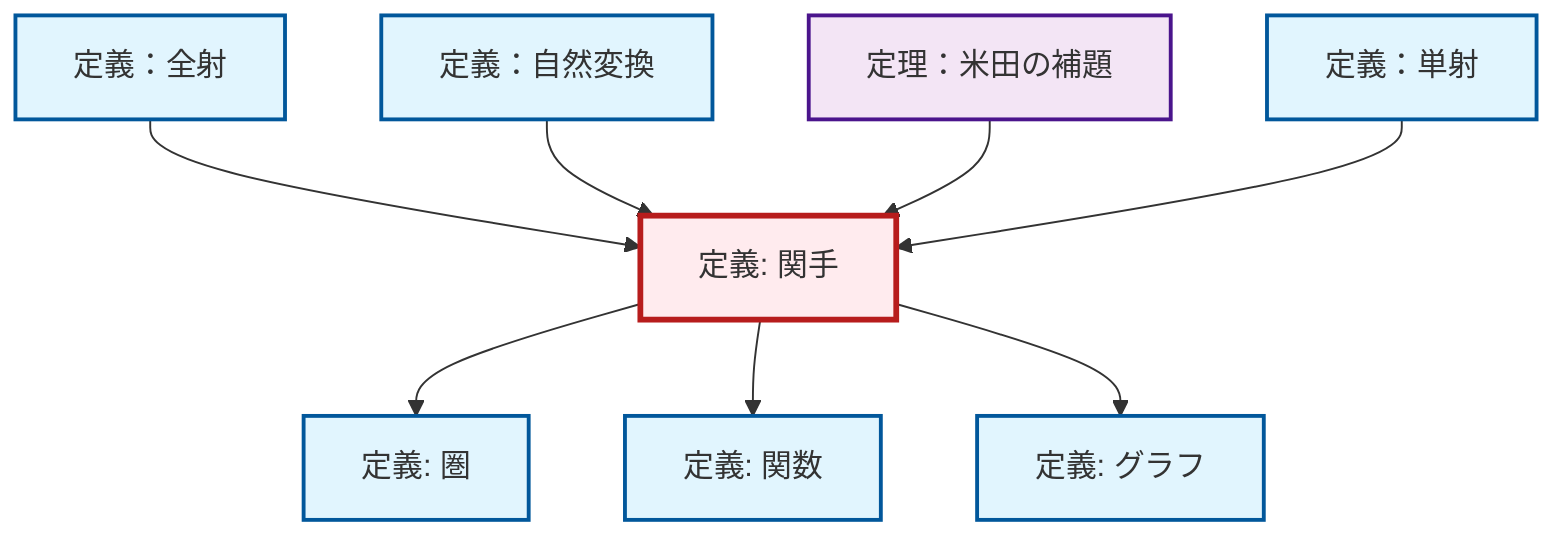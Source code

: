 graph TD
    classDef definition fill:#e1f5fe,stroke:#01579b,stroke-width:2px
    classDef theorem fill:#f3e5f5,stroke:#4a148c,stroke-width:2px
    classDef axiom fill:#fff3e0,stroke:#e65100,stroke-width:2px
    classDef example fill:#e8f5e9,stroke:#1b5e20,stroke-width:2px
    classDef current fill:#ffebee,stroke:#b71c1c,stroke-width:3px
    thm-yoneda["定理：米田の補題"]:::theorem
    def-monomorphism["定義：単射"]:::definition
    def-function["定義: 関数"]:::definition
    def-natural-transformation["定義：自然変換"]:::definition
    def-graph["定義: グラフ"]:::definition
    def-functor["定義: 関手"]:::definition
    def-epimorphism["定義：全射"]:::definition
    def-category["定義: 圏"]:::definition
    def-functor --> def-category
    def-epimorphism --> def-functor
    def-natural-transformation --> def-functor
    def-functor --> def-function
    def-functor --> def-graph
    thm-yoneda --> def-functor
    def-monomorphism --> def-functor
    class def-functor current